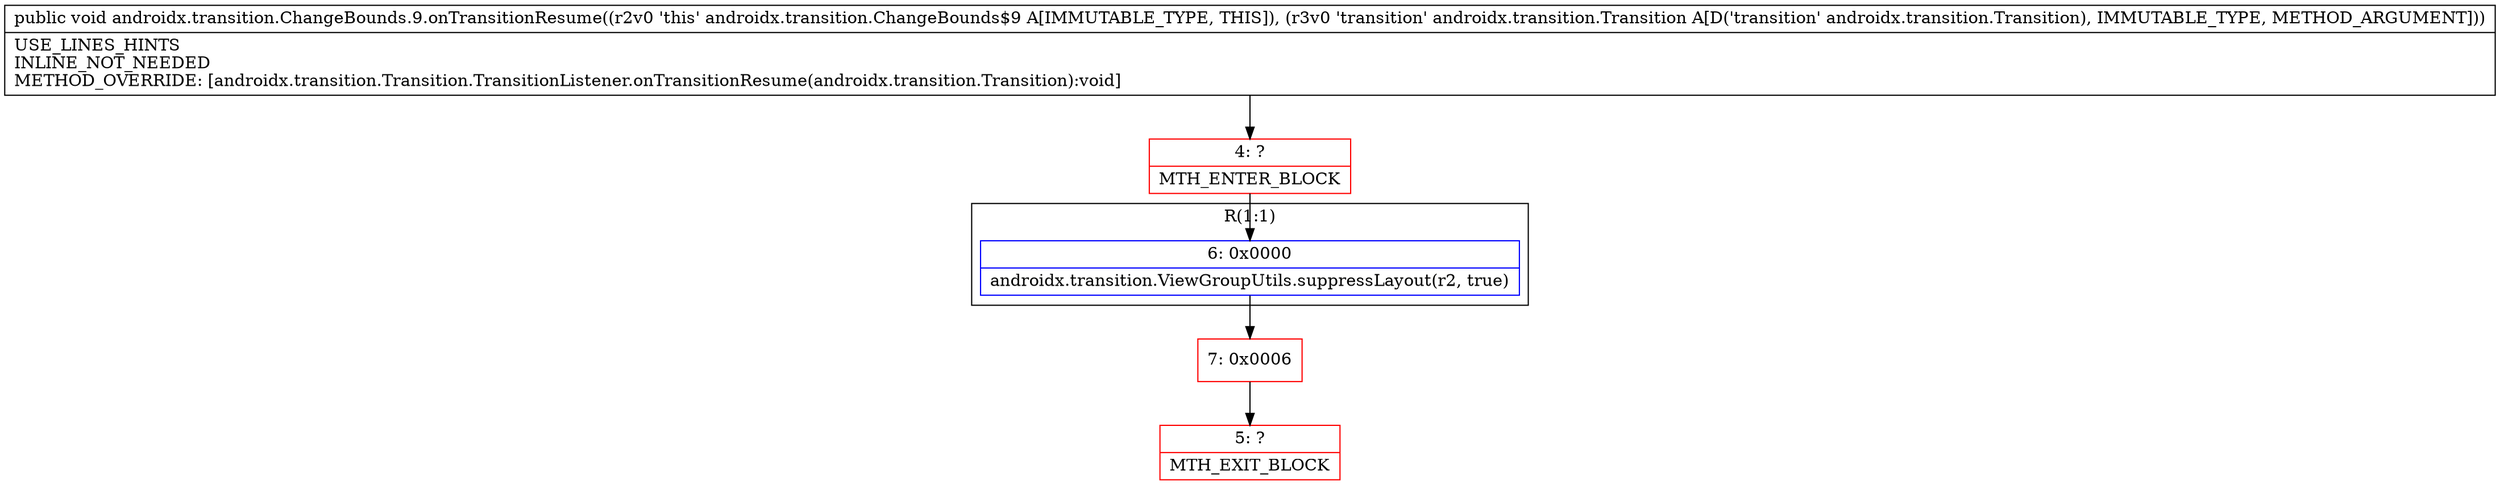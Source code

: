 digraph "CFG forandroidx.transition.ChangeBounds.9.onTransitionResume(Landroidx\/transition\/Transition;)V" {
subgraph cluster_Region_1766967326 {
label = "R(1:1)";
node [shape=record,color=blue];
Node_6 [shape=record,label="{6\:\ 0x0000|androidx.transition.ViewGroupUtils.suppressLayout(r2, true)\l}"];
}
Node_4 [shape=record,color=red,label="{4\:\ ?|MTH_ENTER_BLOCK\l}"];
Node_7 [shape=record,color=red,label="{7\:\ 0x0006}"];
Node_5 [shape=record,color=red,label="{5\:\ ?|MTH_EXIT_BLOCK\l}"];
MethodNode[shape=record,label="{public void androidx.transition.ChangeBounds.9.onTransitionResume((r2v0 'this' androidx.transition.ChangeBounds$9 A[IMMUTABLE_TYPE, THIS]), (r3v0 'transition' androidx.transition.Transition A[D('transition' androidx.transition.Transition), IMMUTABLE_TYPE, METHOD_ARGUMENT]))  | USE_LINES_HINTS\lINLINE_NOT_NEEDED\lMETHOD_OVERRIDE: [androidx.transition.Transition.TransitionListener.onTransitionResume(androidx.transition.Transition):void]\l}"];
MethodNode -> Node_4;Node_6 -> Node_7;
Node_4 -> Node_6;
Node_7 -> Node_5;
}

